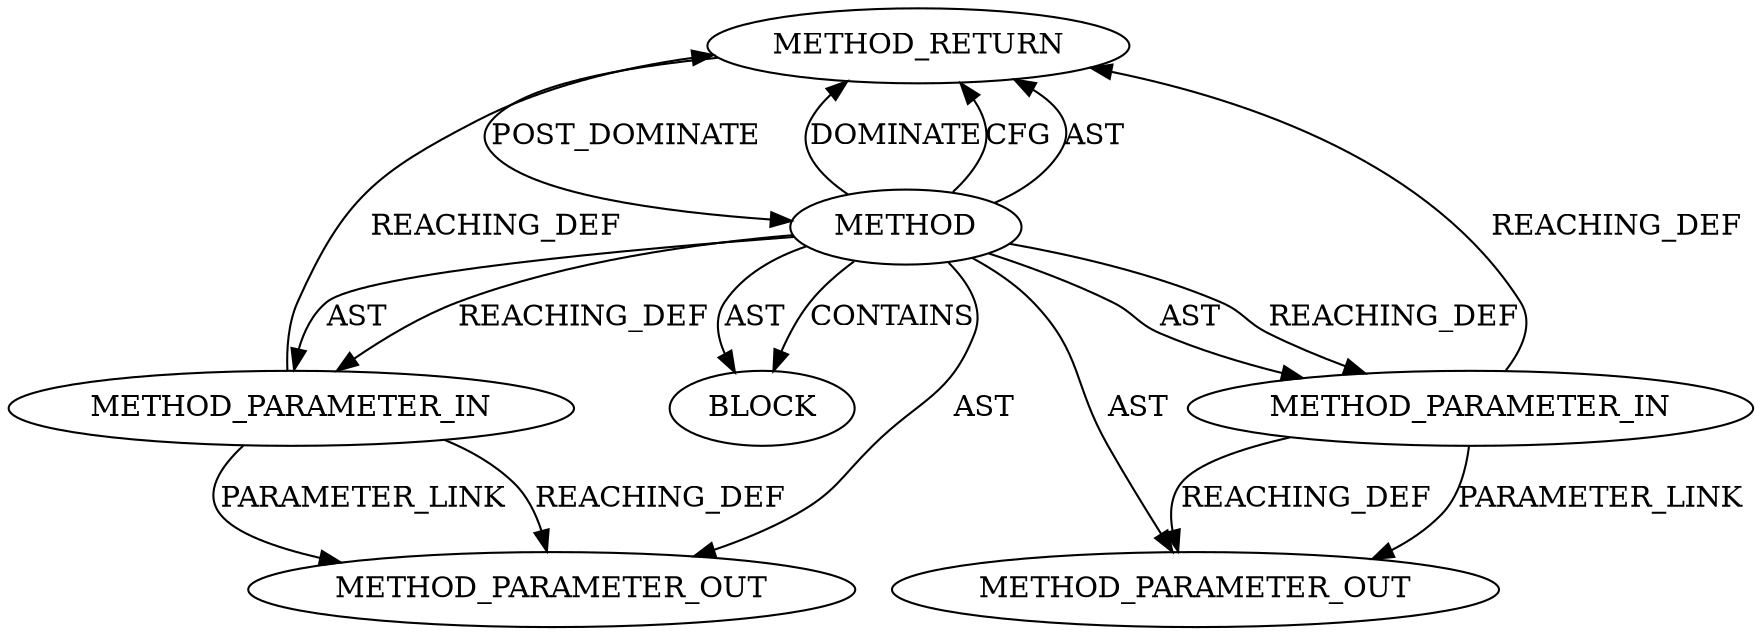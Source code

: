 digraph {
  20138 [label=METHOD_RETURN ORDER=2 CODE="RET" TYPE_FULL_NAME="ANY" EVALUATION_STRATEGY="BY_VALUE"]
  20135 [label=METHOD_PARAMETER_IN ORDER=1 CODE="p1" IS_VARIADIC=false TYPE_FULL_NAME="ANY" EVALUATION_STRATEGY="BY_VALUE" INDEX=1 NAME="p1"]
  22064 [label=METHOD_PARAMETER_OUT ORDER=2 CODE="p2" IS_VARIADIC=false TYPE_FULL_NAME="ANY" EVALUATION_STRATEGY="BY_VALUE" INDEX=2 NAME="p2"]
  22063 [label=METHOD_PARAMETER_OUT ORDER=1 CODE="p1" IS_VARIADIC=false TYPE_FULL_NAME="ANY" EVALUATION_STRATEGY="BY_VALUE" INDEX=1 NAME="p1"]
  20137 [label=BLOCK ORDER=1 ARGUMENT_INDEX=1 CODE="<empty>" TYPE_FULL_NAME="ANY"]
  20134 [label=METHOD AST_PARENT_TYPE="NAMESPACE_BLOCK" AST_PARENT_FULL_NAME="<global>" ORDER=0 CODE="<empty>" FULL_NAME="scatterwalk_start" IS_EXTERNAL=true FILENAME="<empty>" SIGNATURE="" NAME="scatterwalk_start"]
  20136 [label=METHOD_PARAMETER_IN ORDER=2 CODE="p2" IS_VARIADIC=false TYPE_FULL_NAME="ANY" EVALUATION_STRATEGY="BY_VALUE" INDEX=2 NAME="p2"]
  20134 -> 20135 [label=AST ]
  20138 -> 20134 [label=POST_DOMINATE ]
  20135 -> 22063 [label=PARAMETER_LINK ]
  20134 -> 20138 [label=DOMINATE ]
  20134 -> 20137 [label=CONTAINS ]
  20134 -> 20137 [label=AST ]
  20134 -> 20135 [label=REACHING_DEF VARIABLE=""]
  20134 -> 20138 [label=CFG ]
  20134 -> 20138 [label=AST ]
  20134 -> 22063 [label=AST ]
  20134 -> 20136 [label=REACHING_DEF VARIABLE=""]
  20136 -> 20138 [label=REACHING_DEF VARIABLE="p2"]
  20135 -> 20138 [label=REACHING_DEF VARIABLE="p1"]
  20135 -> 22063 [label=REACHING_DEF VARIABLE="p1"]
  20134 -> 22064 [label=AST ]
  20136 -> 22064 [label=REACHING_DEF VARIABLE="p2"]
  20136 -> 22064 [label=PARAMETER_LINK ]
  20134 -> 20136 [label=AST ]
}

